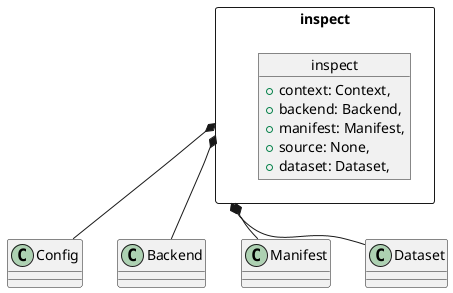 @startuml
package inspect <<Rectangle>> {

    object inspect {
        +context: Context,
        +backend: Backend,
        +manifest: Manifest,
        +source: None,
        +dataset: Dataset,

    }
}

inspect *-- Config
inspect *-- Backend
inspect *-- Manifest
inspect *-- Dataset


@enduml
